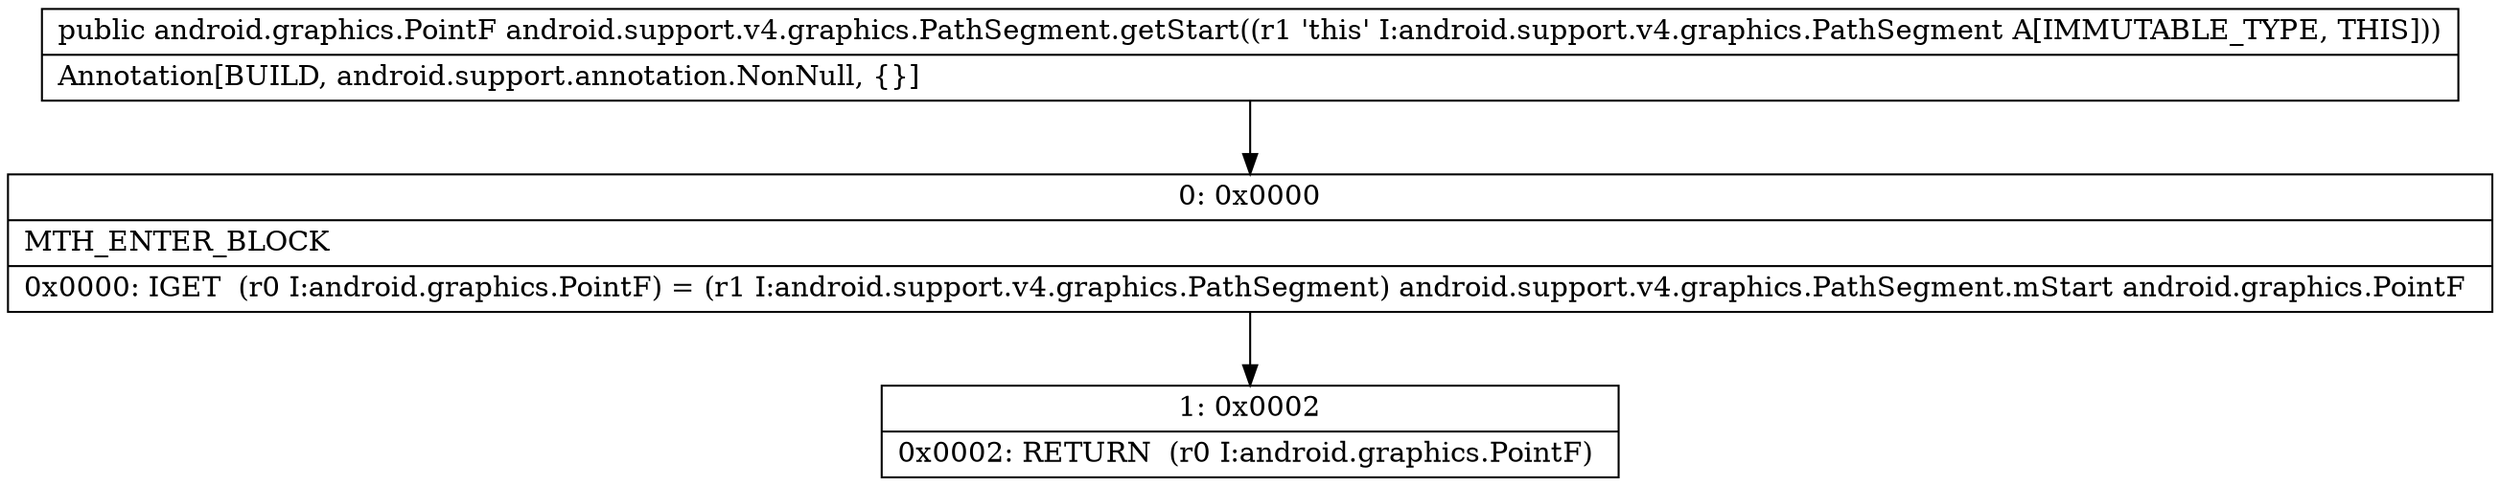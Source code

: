 digraph "CFG forandroid.support.v4.graphics.PathSegment.getStart()Landroid\/graphics\/PointF;" {
Node_0 [shape=record,label="{0\:\ 0x0000|MTH_ENTER_BLOCK\l|0x0000: IGET  (r0 I:android.graphics.PointF) = (r1 I:android.support.v4.graphics.PathSegment) android.support.v4.graphics.PathSegment.mStart android.graphics.PointF \l}"];
Node_1 [shape=record,label="{1\:\ 0x0002|0x0002: RETURN  (r0 I:android.graphics.PointF) \l}"];
MethodNode[shape=record,label="{public android.graphics.PointF android.support.v4.graphics.PathSegment.getStart((r1 'this' I:android.support.v4.graphics.PathSegment A[IMMUTABLE_TYPE, THIS]))  | Annotation[BUILD, android.support.annotation.NonNull, \{\}]\l}"];
MethodNode -> Node_0;
Node_0 -> Node_1;
}

